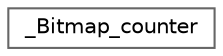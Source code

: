 digraph "Graphical Class Hierarchy"
{
 // LATEX_PDF_SIZE
  bgcolor="transparent";
  edge [fontname=Helvetica,fontsize=10,labelfontname=Helvetica,labelfontsize=10];
  node [fontname=Helvetica,fontsize=10,shape=box,height=0.2,width=0.4];
  rankdir="LR";
  Node0 [id="Node000000",label="_Bitmap_counter",height=0.2,width=0.4,color="grey40", fillcolor="white", style="filled",URL="$class___bitmap__counter.html",tooltip=" "];
}
